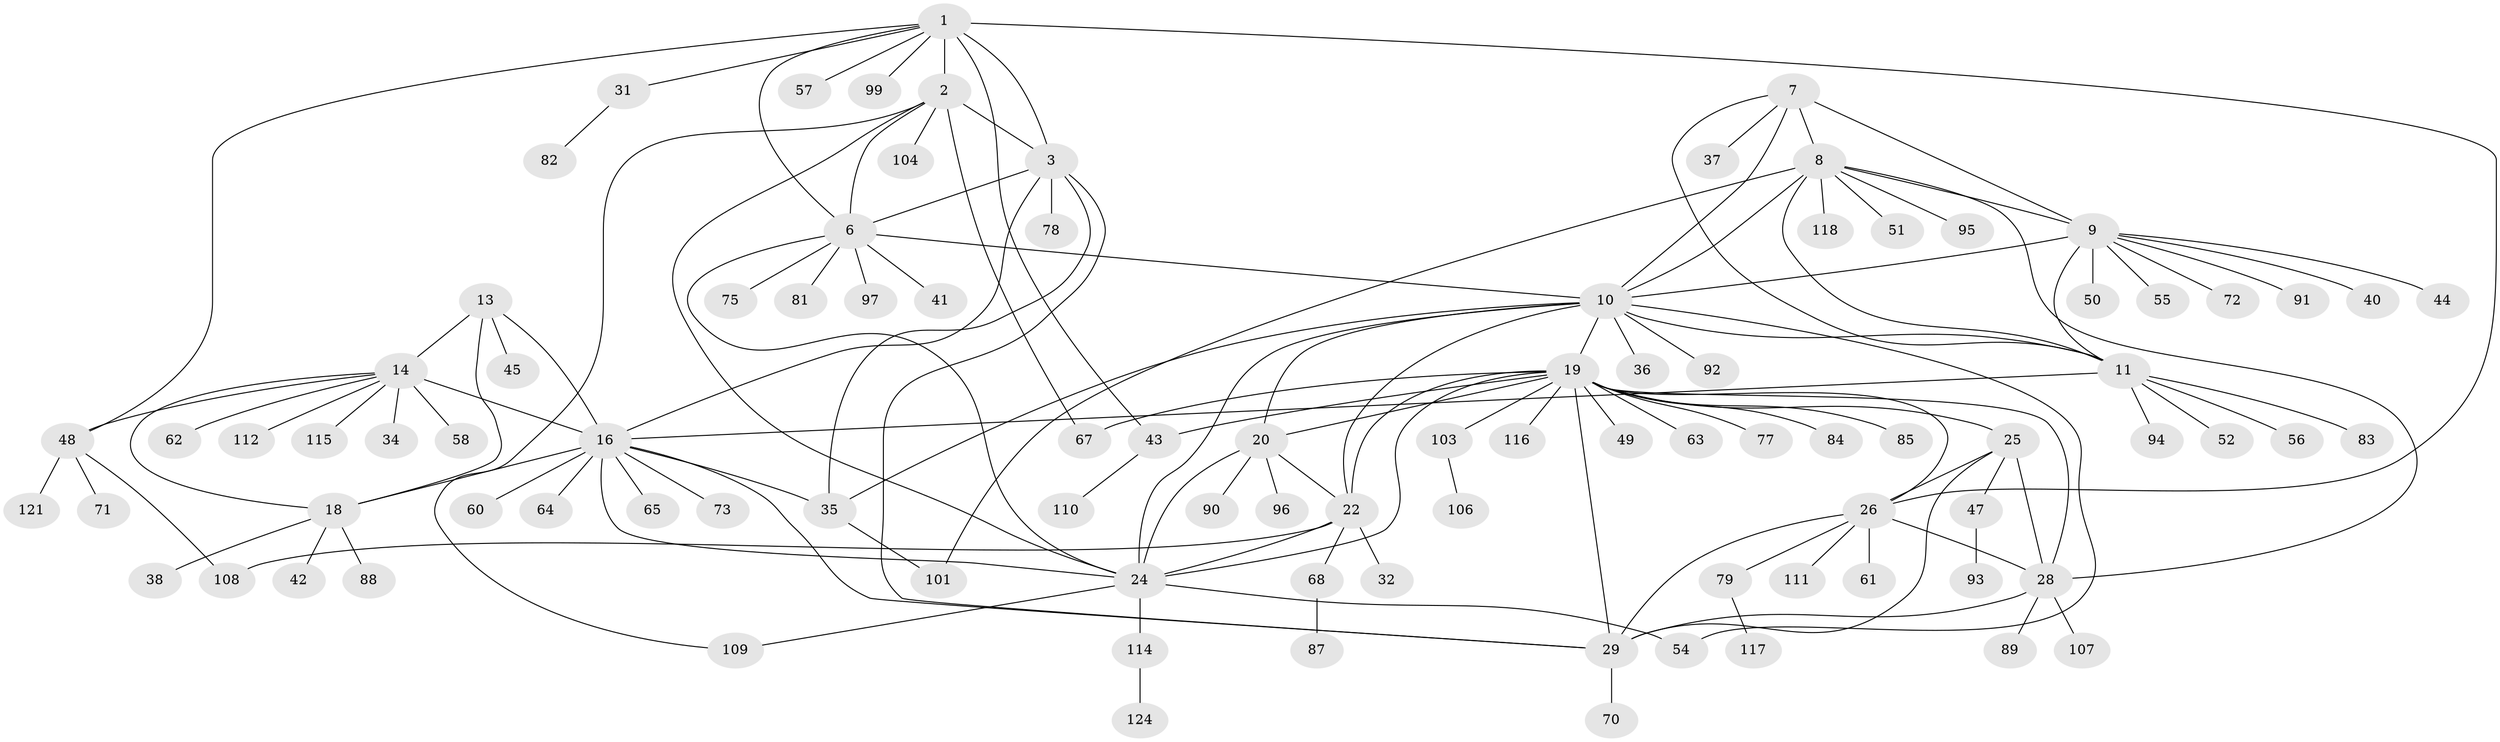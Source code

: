 // original degree distribution, {12: 0.015873015873015872, 5: 0.023809523809523808, 8: 0.047619047619047616, 9: 0.031746031746031744, 6: 0.031746031746031744, 7: 0.047619047619047616, 10: 0.023809523809523808, 11: 0.015873015873015872, 14: 0.007936507936507936, 3: 0.031746031746031744, 2: 0.1746031746031746, 1: 0.5317460317460317, 4: 0.015873015873015872}
// Generated by graph-tools (version 1.1) at 2025/11/02/27/25 16:11:29]
// undirected, 95 vertices, 135 edges
graph export_dot {
graph [start="1"]
  node [color=gray90,style=filled];
  1 [super="+53"];
  2 [super="+4"];
  3 [super="+5"];
  6 [super="+98"];
  7 [super="+102"];
  8 [super="+12"];
  9 [super="+39"];
  10 [super="+23"];
  11 [super="+76"];
  13 [super="+119"];
  14 [super="+15"];
  16 [super="+17"];
  18 [super="+69"];
  19 [super="+30"];
  20 [super="+21"];
  22 [super="+66"];
  24 [super="+86"];
  25;
  26 [super="+27"];
  28 [super="+33"];
  29 [super="+126"];
  31 [super="+59"];
  32 [super="+105"];
  34;
  35 [super="+100"];
  36;
  37 [super="+123"];
  38 [super="+120"];
  40;
  41 [super="+46"];
  42;
  43;
  44;
  45;
  47;
  48 [super="+113"];
  49;
  50 [super="+74"];
  51;
  52 [super="+125"];
  54;
  55;
  56;
  57;
  58;
  60;
  61;
  62;
  63;
  64;
  65;
  67;
  68 [super="+80"];
  70;
  71;
  72;
  73;
  75;
  77;
  78;
  79;
  81;
  82;
  83;
  84;
  85;
  87;
  88;
  89;
  90;
  91;
  92;
  93;
  94;
  95;
  96;
  97;
  99;
  101;
  103;
  104;
  106;
  107;
  108 [super="+122"];
  109;
  110;
  111;
  112;
  114;
  115;
  116;
  117;
  118;
  121;
  124;
  1 -- 2 [weight=2];
  1 -- 3 [weight=2];
  1 -- 6;
  1 -- 26;
  1 -- 31;
  1 -- 43;
  1 -- 57;
  1 -- 99;
  1 -- 48;
  2 -- 3 [weight=4];
  2 -- 6 [weight=2];
  2 -- 67;
  2 -- 104;
  2 -- 109;
  2 -- 24;
  3 -- 6 [weight=2];
  3 -- 35;
  3 -- 29;
  3 -- 78;
  3 -- 16;
  6 -- 10;
  6 -- 24;
  6 -- 41;
  6 -- 75;
  6 -- 81;
  6 -- 97;
  7 -- 8 [weight=2];
  7 -- 9;
  7 -- 10;
  7 -- 11;
  7 -- 37;
  8 -- 9 [weight=2];
  8 -- 10 [weight=2];
  8 -- 11 [weight=2];
  8 -- 51;
  8 -- 95;
  8 -- 101;
  8 -- 118;
  8 -- 28;
  9 -- 10;
  9 -- 11;
  9 -- 50;
  9 -- 72;
  9 -- 55;
  9 -- 40;
  9 -- 91;
  9 -- 44;
  10 -- 11 [weight=2];
  10 -- 36;
  10 -- 54;
  10 -- 92;
  10 -- 19;
  10 -- 20 [weight=2];
  10 -- 22;
  10 -- 35;
  10 -- 24;
  11 -- 52;
  11 -- 56;
  11 -- 83;
  11 -- 94;
  11 -- 16;
  13 -- 14 [weight=2];
  13 -- 16 [weight=2];
  13 -- 18;
  13 -- 45;
  14 -- 16 [weight=4];
  14 -- 18 [weight=2];
  14 -- 115;
  14 -- 34;
  14 -- 48;
  14 -- 112;
  14 -- 58;
  14 -- 62;
  16 -- 18 [weight=2];
  16 -- 24;
  16 -- 29;
  16 -- 64;
  16 -- 73;
  16 -- 65;
  16 -- 60;
  16 -- 35;
  18 -- 38;
  18 -- 42;
  18 -- 88;
  19 -- 20 [weight=2];
  19 -- 22;
  19 -- 24;
  19 -- 49;
  19 -- 67;
  19 -- 103;
  19 -- 43;
  19 -- 77;
  19 -- 84;
  19 -- 85;
  19 -- 116;
  19 -- 25;
  19 -- 26 [weight=2];
  19 -- 28;
  19 -- 29;
  19 -- 63;
  20 -- 22 [weight=2];
  20 -- 24 [weight=2];
  20 -- 90;
  20 -- 96;
  22 -- 24;
  22 -- 32;
  22 -- 68;
  22 -- 108;
  24 -- 54;
  24 -- 109;
  24 -- 114;
  25 -- 26 [weight=2];
  25 -- 28;
  25 -- 29;
  25 -- 47;
  26 -- 28 [weight=2];
  26 -- 29 [weight=2];
  26 -- 61;
  26 -- 79;
  26 -- 111;
  28 -- 29;
  28 -- 89;
  28 -- 107;
  29 -- 70;
  31 -- 82;
  35 -- 101;
  43 -- 110;
  47 -- 93;
  48 -- 71;
  48 -- 121;
  48 -- 108;
  68 -- 87;
  79 -- 117;
  103 -- 106;
  114 -- 124;
}
